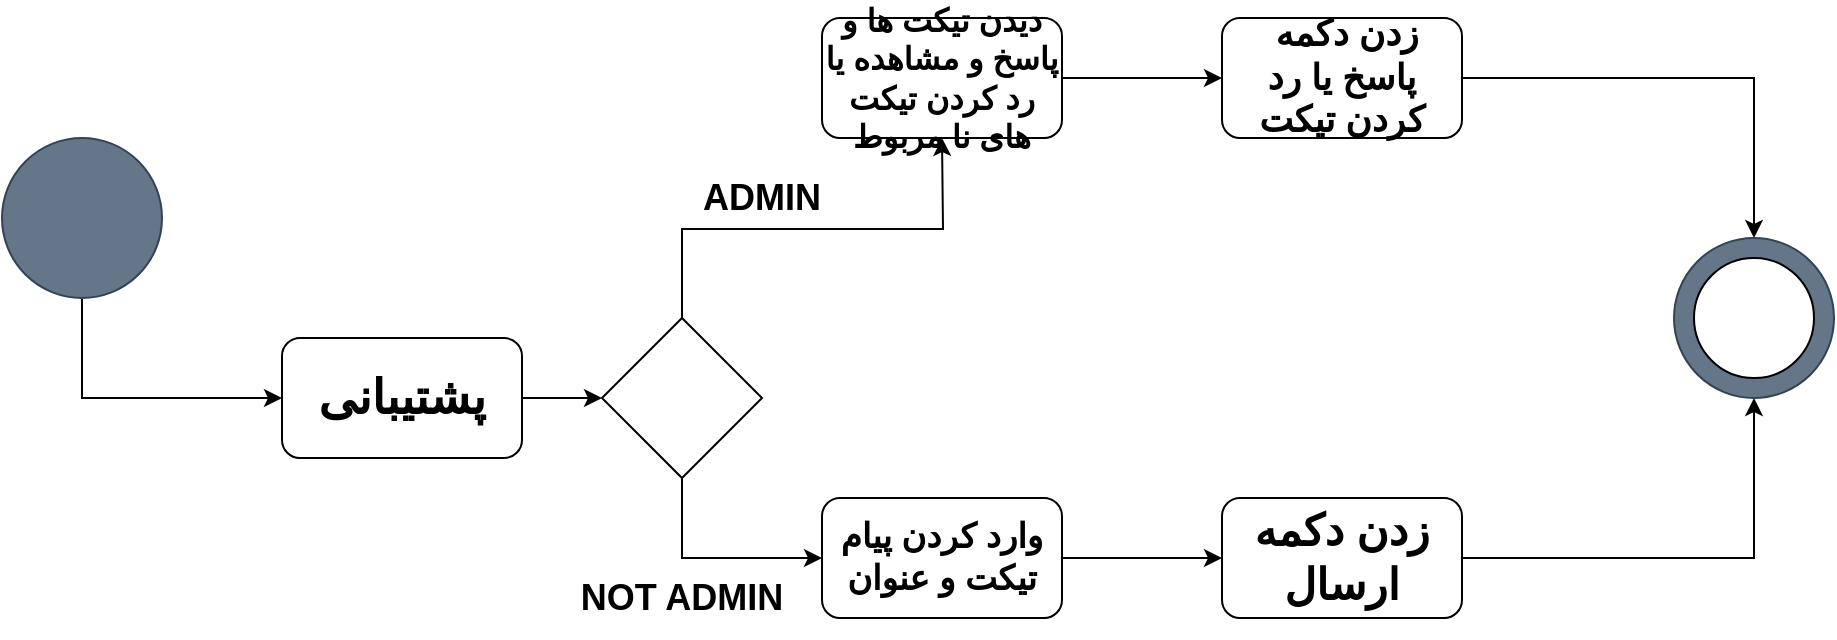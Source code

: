 <mxfile version="12.2.3" type="github" pages="1">
  <diagram id="vaZwh4Lqx1MRy8ItwCyv" name="Page-1">
    <mxGraphModel dx="2313" dy="693" grid="1" gridSize="10" guides="1" tooltips="1" connect="1" arrows="1" fold="1" page="1" pageScale="1" pageWidth="850" pageHeight="1100" math="0" shadow="0">
      <root>
        <mxCell id="0"/>
        <mxCell id="1" parent="0"/>
        <mxCell id="LQej93QZtdUMWk9cprAB-1" value="&lt;font style=&quot;font-size: 24px&quot;&gt;&lt;b&gt;پشتیبانی&lt;/b&gt;&lt;/font&gt;" style="rounded=1;whiteSpace=wrap;html=1;" vertex="1" parent="1">
          <mxGeometry x="-226" y="760" width="120" height="60" as="geometry"/>
        </mxCell>
        <mxCell id="LQej93QZtdUMWk9cprAB-3" value="" style="endArrow=classic;html=1;exitX=1;exitY=0.5;exitDx=0;exitDy=0;entryX=0;entryY=0.5;entryDx=0;entryDy=0;" edge="1" parent="1" source="LQej93QZtdUMWk9cprAB-1" target="LQej93QZtdUMWk9cprAB-7">
          <mxGeometry width="50" height="50" relative="1" as="geometry">
            <mxPoint x="-96" y="820" as="sourcePoint"/>
            <mxPoint x="-26" y="790" as="targetPoint"/>
          </mxGeometry>
        </mxCell>
        <mxCell id="LQej93QZtdUMWk9cprAB-5" style="edgeStyle=orthogonalEdgeStyle;rounded=0;orthogonalLoop=1;jettySize=auto;html=1;exitX=0.5;exitY=1;exitDx=0;exitDy=0;entryX=0;entryY=0.5;entryDx=0;entryDy=0;" edge="1" parent="1" source="LQej93QZtdUMWk9cprAB-4" target="LQej93QZtdUMWk9cprAB-1">
          <mxGeometry relative="1" as="geometry"/>
        </mxCell>
        <mxCell id="LQej93QZtdUMWk9cprAB-4" value="" style="ellipse;whiteSpace=wrap;html=1;aspect=fixed;fillColor=#647687;strokeColor=#314354;fontColor=#ffffff;" vertex="1" parent="1">
          <mxGeometry x="-366" y="660" width="80" height="80" as="geometry"/>
        </mxCell>
        <mxCell id="LQej93QZtdUMWk9cprAB-8" style="edgeStyle=orthogonalEdgeStyle;rounded=0;orthogonalLoop=1;jettySize=auto;html=1;exitX=0.5;exitY=0;exitDx=0;exitDy=0;" edge="1" parent="1" source="LQej93QZtdUMWk9cprAB-7">
          <mxGeometry relative="1" as="geometry">
            <mxPoint x="104" y="660" as="targetPoint"/>
          </mxGeometry>
        </mxCell>
        <mxCell id="LQej93QZtdUMWk9cprAB-13" style="edgeStyle=orthogonalEdgeStyle;rounded=0;orthogonalLoop=1;jettySize=auto;html=1;exitX=0.5;exitY=1;exitDx=0;exitDy=0;entryX=0;entryY=0.5;entryDx=0;entryDy=0;" edge="1" parent="1" source="LQej93QZtdUMWk9cprAB-7" target="LQej93QZtdUMWk9cprAB-12">
          <mxGeometry relative="1" as="geometry"/>
        </mxCell>
        <mxCell id="LQej93QZtdUMWk9cprAB-7" value="" style="rhombus;whiteSpace=wrap;html=1;" vertex="1" parent="1">
          <mxGeometry x="-66" y="750" width="80" height="80" as="geometry"/>
        </mxCell>
        <mxCell id="LQej93QZtdUMWk9cprAB-11" value="" style="edgeStyle=orthogonalEdgeStyle;rounded=0;orthogonalLoop=1;jettySize=auto;html=1;" edge="1" parent="1" source="LQej93QZtdUMWk9cprAB-9" target="LQej93QZtdUMWk9cprAB-10">
          <mxGeometry relative="1" as="geometry"/>
        </mxCell>
        <mxCell id="LQej93QZtdUMWk9cprAB-9" value="&lt;b&gt;&lt;font style=&quot;font-size: 16px&quot;&gt;دیدن تیکت ها و پاسخ و مشاهده یا رد کردن تیکت های نا مربوط&lt;/font&gt;&lt;/b&gt;" style="rounded=1;whiteSpace=wrap;html=1;" vertex="1" parent="1">
          <mxGeometry x="44" y="600" width="120" height="60" as="geometry"/>
        </mxCell>
        <mxCell id="LQej93QZtdUMWk9cprAB-19" style="edgeStyle=orthogonalEdgeStyle;rounded=0;orthogonalLoop=1;jettySize=auto;html=1;exitX=1;exitY=0.5;exitDx=0;exitDy=0;entryX=0.5;entryY=0;entryDx=0;entryDy=0;" edge="1" parent="1" source="LQej93QZtdUMWk9cprAB-10" target="LQej93QZtdUMWk9cprAB-16">
          <mxGeometry relative="1" as="geometry"/>
        </mxCell>
        <mxCell id="LQej93QZtdUMWk9cprAB-10" value="&lt;b&gt;&lt;font style=&quot;font-size: 18px&quot;&gt;&amp;nbsp;زدن دکمه پاسخ یا رد کردن تیکت&lt;/font&gt;&lt;/b&gt;" style="rounded=1;whiteSpace=wrap;html=1;" vertex="1" parent="1">
          <mxGeometry x="244" y="600" width="120" height="60" as="geometry"/>
        </mxCell>
        <mxCell id="LQej93QZtdUMWk9cprAB-15" value="" style="edgeStyle=orthogonalEdgeStyle;rounded=0;orthogonalLoop=1;jettySize=auto;html=1;" edge="1" parent="1" source="LQej93QZtdUMWk9cprAB-12" target="LQej93QZtdUMWk9cprAB-14">
          <mxGeometry relative="1" as="geometry"/>
        </mxCell>
        <mxCell id="LQej93QZtdUMWk9cprAB-12" value="&lt;b&gt;&lt;font style=&quot;font-size: 17px&quot;&gt;وارد کردن پیام تیکت و عنوان&lt;/font&gt;&lt;/b&gt;" style="rounded=1;whiteSpace=wrap;html=1;" vertex="1" parent="1">
          <mxGeometry x="44" y="840" width="120" height="60" as="geometry"/>
        </mxCell>
        <mxCell id="LQej93QZtdUMWk9cprAB-18" style="edgeStyle=orthogonalEdgeStyle;rounded=0;orthogonalLoop=1;jettySize=auto;html=1;exitX=1;exitY=0.5;exitDx=0;exitDy=0;entryX=0.5;entryY=1;entryDx=0;entryDy=0;" edge="1" parent="1" source="LQej93QZtdUMWk9cprAB-14" target="LQej93QZtdUMWk9cprAB-16">
          <mxGeometry relative="1" as="geometry"/>
        </mxCell>
        <mxCell id="LQej93QZtdUMWk9cprAB-14" value="&lt;font size=&quot;1&quot;&gt;&lt;b style=&quot;font-size: 22px&quot;&gt;زدن دکمه ارسال&lt;/b&gt;&lt;/font&gt;" style="rounded=1;whiteSpace=wrap;html=1;" vertex="1" parent="1">
          <mxGeometry x="244" y="840" width="120" height="60" as="geometry"/>
        </mxCell>
        <mxCell id="LQej93QZtdUMWk9cprAB-16" value="" style="ellipse;whiteSpace=wrap;html=1;aspect=fixed;fillColor=#647687;strokeColor=#314354;fontColor=#ffffff;" vertex="1" parent="1">
          <mxGeometry x="470" y="710" width="80" height="80" as="geometry"/>
        </mxCell>
        <mxCell id="LQej93QZtdUMWk9cprAB-17" value="" style="ellipse;whiteSpace=wrap;html=1;aspect=fixed;" vertex="1" parent="1">
          <mxGeometry x="480" y="720" width="60" height="60" as="geometry"/>
        </mxCell>
        <mxCell id="LQej93QZtdUMWk9cprAB-20" value="&lt;b&gt;&lt;font style=&quot;font-size: 18px&quot;&gt;ADMIN&lt;/font&gt;&lt;/b&gt;" style="text;html=1;strokeColor=none;fillColor=none;align=center;verticalAlign=middle;whiteSpace=wrap;rounded=0;strokeWidth=1;" vertex="1" parent="1">
          <mxGeometry x="-39" y="670" width="106" height="40" as="geometry"/>
        </mxCell>
        <mxCell id="LQej93QZtdUMWk9cprAB-21" value="&lt;b&gt;&lt;font style=&quot;font-size: 18px&quot;&gt;NOT ADMIN&lt;br&gt;&lt;/font&gt;&lt;/b&gt;" style="text;html=1;strokeColor=none;fillColor=none;align=center;verticalAlign=middle;whiteSpace=wrap;rounded=0;strokeWidth=1;" vertex="1" parent="1">
          <mxGeometry x="-79" y="870" width="106" height="40" as="geometry"/>
        </mxCell>
      </root>
    </mxGraphModel>
  </diagram>
</mxfile>
